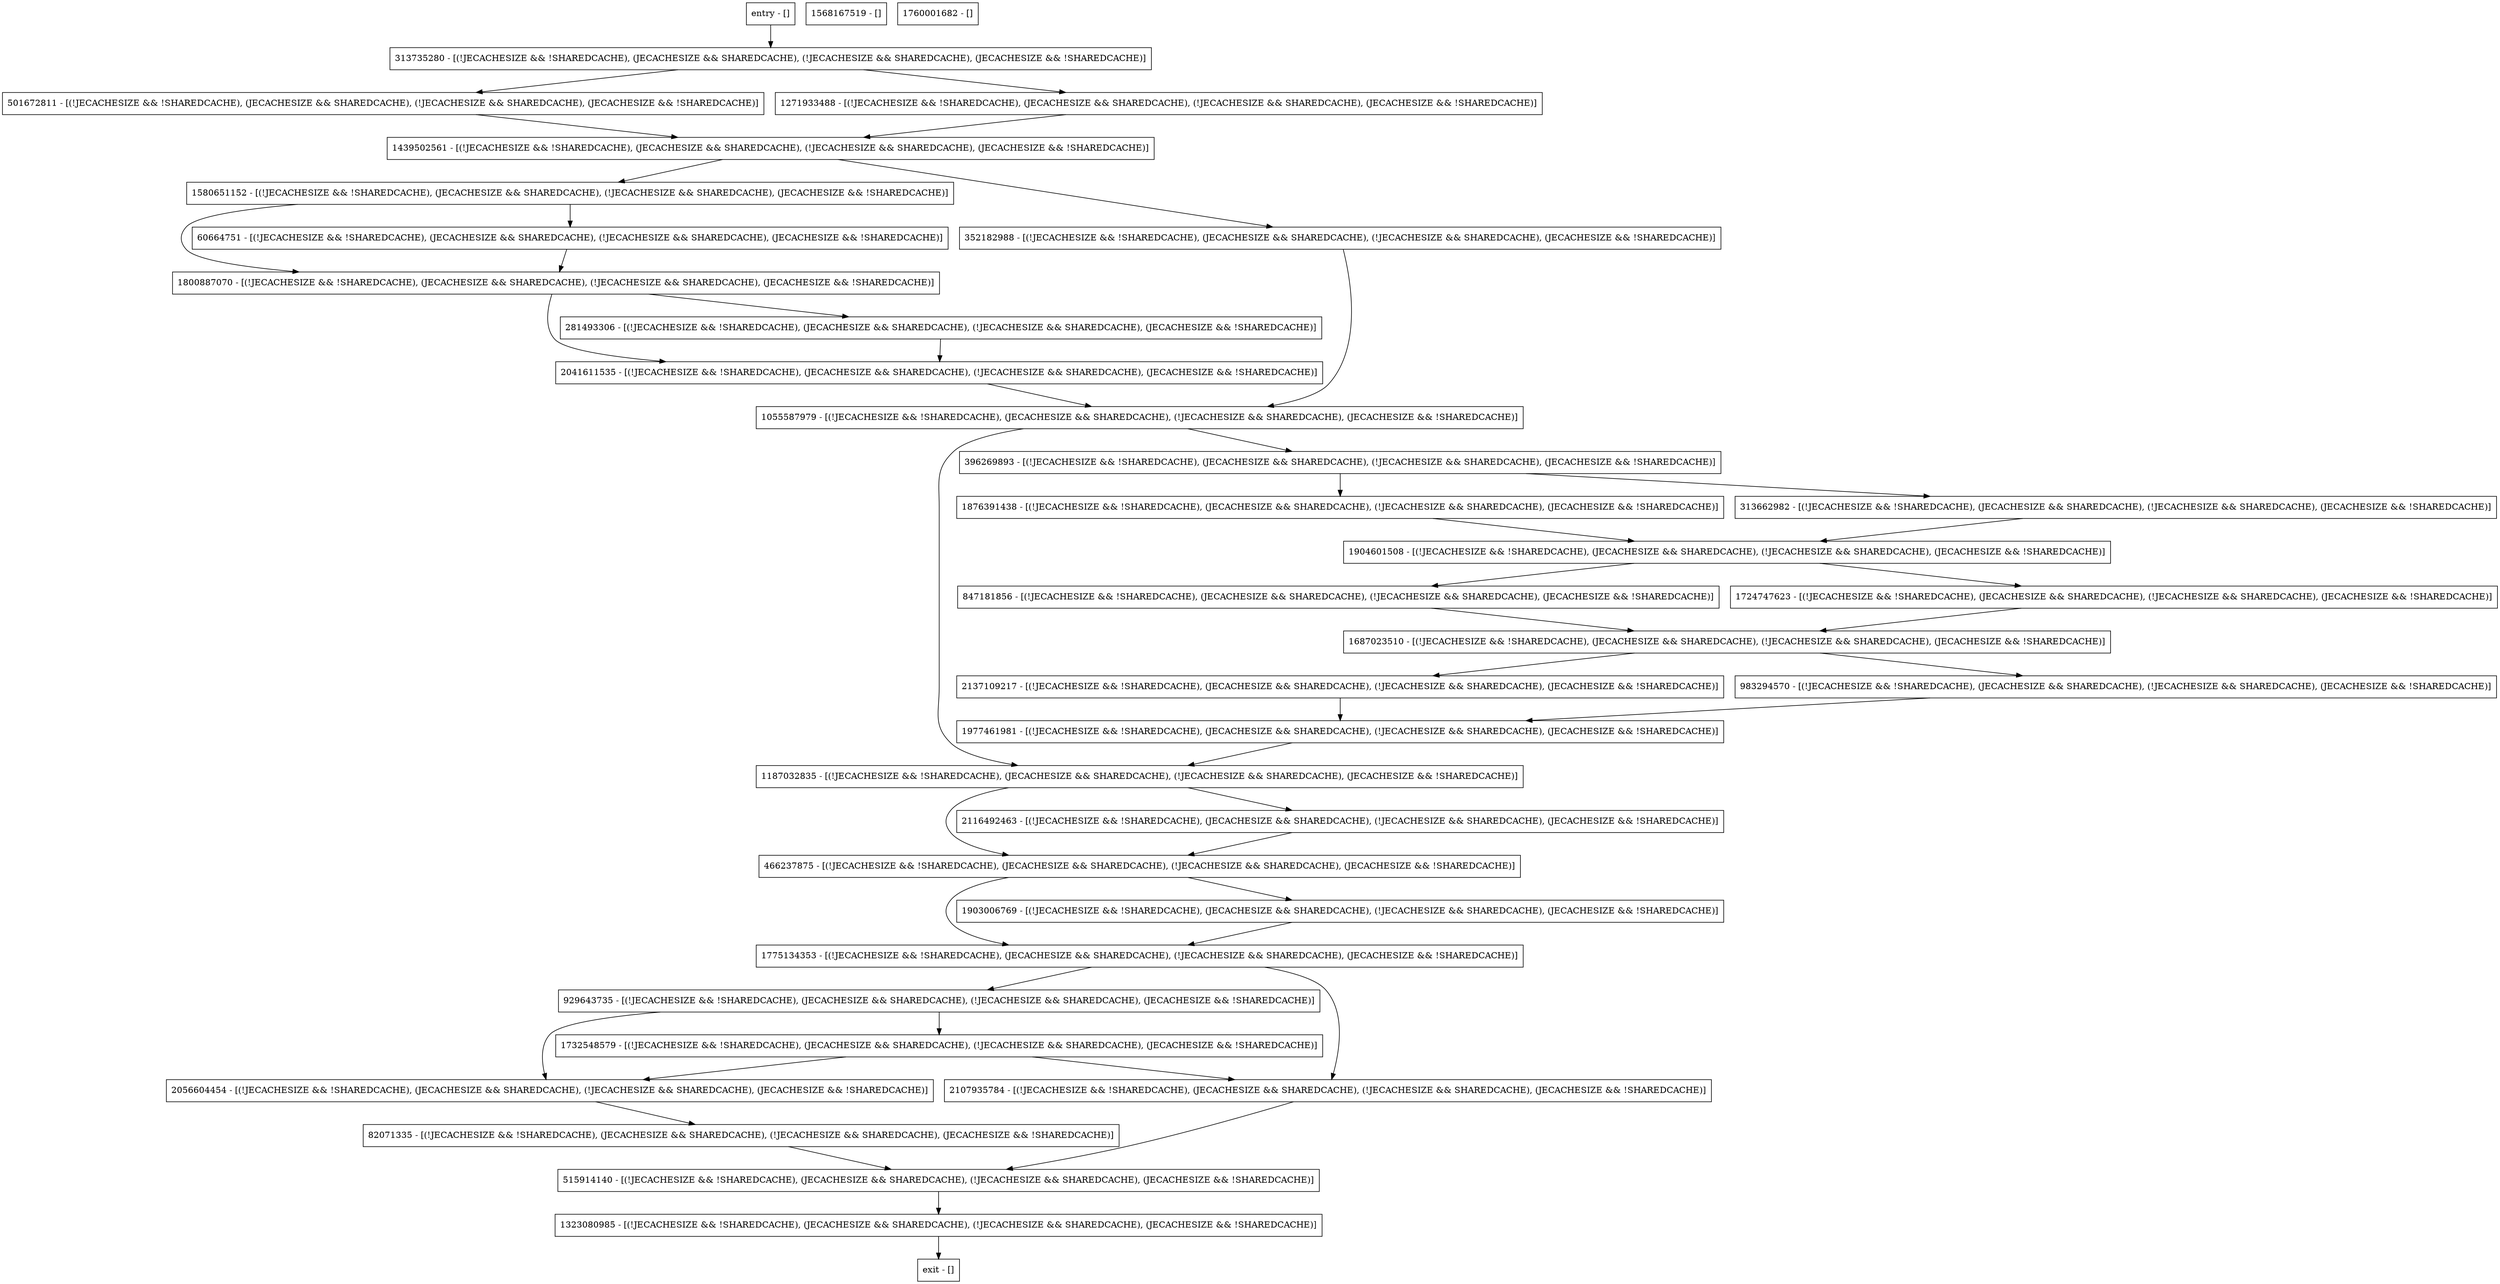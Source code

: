 digraph recover {
node [shape=record];
1977461981 [label="1977461981 - [(!JECACHESIZE && !SHAREDCACHE), (JECACHESIZE && SHAREDCACHE), (!JECACHESIZE && SHAREDCACHE), (JECACHESIZE && !SHAREDCACHE)]"];
466237875 [label="466237875 - [(!JECACHESIZE && !SHAREDCACHE), (JECACHESIZE && SHAREDCACHE), (!JECACHESIZE && SHAREDCACHE), (JECACHESIZE && !SHAREDCACHE)]"];
82071335 [label="82071335 - [(!JECACHESIZE && !SHAREDCACHE), (JECACHESIZE && SHAREDCACHE), (!JECACHESIZE && SHAREDCACHE), (JECACHESIZE && !SHAREDCACHE)]"];
2056604454 [label="2056604454 - [(!JECACHESIZE && !SHAREDCACHE), (JECACHESIZE && SHAREDCACHE), (!JECACHESIZE && SHAREDCACHE), (JECACHESIZE && !SHAREDCACHE)]"];
1876391438 [label="1876391438 - [(!JECACHESIZE && !SHAREDCACHE), (JECACHESIZE && SHAREDCACHE), (!JECACHESIZE && SHAREDCACHE), (JECACHESIZE && !SHAREDCACHE)]"];
1687023510 [label="1687023510 - [(!JECACHESIZE && !SHAREDCACHE), (JECACHESIZE && SHAREDCACHE), (!JECACHESIZE && SHAREDCACHE), (JECACHESIZE && !SHAREDCACHE)]"];
929643735 [label="929643735 - [(!JECACHESIZE && !SHAREDCACHE), (JECACHESIZE && SHAREDCACHE), (!JECACHESIZE && SHAREDCACHE), (JECACHESIZE && !SHAREDCACHE)]"];
1775134353 [label="1775134353 - [(!JECACHESIZE && !SHAREDCACHE), (JECACHESIZE && SHAREDCACHE), (!JECACHESIZE && SHAREDCACHE), (JECACHESIZE && !SHAREDCACHE)]"];
1580651152 [label="1580651152 - [(!JECACHESIZE && !SHAREDCACHE), (JECACHESIZE && SHAREDCACHE), (!JECACHESIZE && SHAREDCACHE), (JECACHESIZE && !SHAREDCACHE)]"];
2041611535 [label="2041611535 - [(!JECACHESIZE && !SHAREDCACHE), (JECACHESIZE && SHAREDCACHE), (!JECACHESIZE && SHAREDCACHE), (JECACHESIZE && !SHAREDCACHE)]"];
1568167519 [label="1568167519 - []"];
515914140 [label="515914140 - [(!JECACHESIZE && !SHAREDCACHE), (JECACHESIZE && SHAREDCACHE), (!JECACHESIZE && SHAREDCACHE), (JECACHESIZE && !SHAREDCACHE)]"];
313662982 [label="313662982 - [(!JECACHESIZE && !SHAREDCACHE), (JECACHESIZE && SHAREDCACHE), (!JECACHESIZE && SHAREDCACHE), (JECACHESIZE && !SHAREDCACHE)]"];
313735280 [label="313735280 - [(!JECACHESIZE && !SHAREDCACHE), (JECACHESIZE && SHAREDCACHE), (!JECACHESIZE && SHAREDCACHE), (JECACHESIZE && !SHAREDCACHE)]"];
847181856 [label="847181856 - [(!JECACHESIZE && !SHAREDCACHE), (JECACHESIZE && SHAREDCACHE), (!JECACHESIZE && SHAREDCACHE), (JECACHESIZE && !SHAREDCACHE)]"];
2137109217 [label="2137109217 - [(!JECACHESIZE && !SHAREDCACHE), (JECACHESIZE && SHAREDCACHE), (!JECACHESIZE && SHAREDCACHE), (JECACHESIZE && !SHAREDCACHE)]"];
1439502561 [label="1439502561 - [(!JECACHESIZE && !SHAREDCACHE), (JECACHESIZE && SHAREDCACHE), (!JECACHESIZE && SHAREDCACHE), (JECACHESIZE && !SHAREDCACHE)]"];
501672811 [label="501672811 - [(!JECACHESIZE && !SHAREDCACHE), (JECACHESIZE && SHAREDCACHE), (!JECACHESIZE && SHAREDCACHE), (JECACHESIZE && !SHAREDCACHE)]"];
1187032835 [label="1187032835 - [(!JECACHESIZE && !SHAREDCACHE), (JECACHESIZE && SHAREDCACHE), (!JECACHESIZE && SHAREDCACHE), (JECACHESIZE && !SHAREDCACHE)]"];
1903006769 [label="1903006769 - [(!JECACHESIZE && !SHAREDCACHE), (JECACHESIZE && SHAREDCACHE), (!JECACHESIZE && SHAREDCACHE), (JECACHESIZE && !SHAREDCACHE)]"];
1323080985 [label="1323080985 - [(!JECACHESIZE && !SHAREDCACHE), (JECACHESIZE && SHAREDCACHE), (!JECACHESIZE && SHAREDCACHE), (JECACHESIZE && !SHAREDCACHE)]"];
1055587979 [label="1055587979 - [(!JECACHESIZE && !SHAREDCACHE), (JECACHESIZE && SHAREDCACHE), (!JECACHESIZE && SHAREDCACHE), (JECACHESIZE && !SHAREDCACHE)]"];
1760001682 [label="1760001682 - []"];
entry [label="entry - []"];
exit [label="exit - []"];
1800887070 [label="1800887070 - [(!JECACHESIZE && !SHAREDCACHE), (JECACHESIZE && SHAREDCACHE), (!JECACHESIZE && SHAREDCACHE), (JECACHESIZE && !SHAREDCACHE)]"];
2107935784 [label="2107935784 - [(!JECACHESIZE && !SHAREDCACHE), (JECACHESIZE && SHAREDCACHE), (!JECACHESIZE && SHAREDCACHE), (JECACHESIZE && !SHAREDCACHE)]"];
396269893 [label="396269893 - [(!JECACHESIZE && !SHAREDCACHE), (JECACHESIZE && SHAREDCACHE), (!JECACHESIZE && SHAREDCACHE), (JECACHESIZE && !SHAREDCACHE)]"];
1724747623 [label="1724747623 - [(!JECACHESIZE && !SHAREDCACHE), (JECACHESIZE && SHAREDCACHE), (!JECACHESIZE && SHAREDCACHE), (JECACHESIZE && !SHAREDCACHE)]"];
60664751 [label="60664751 - [(!JECACHESIZE && !SHAREDCACHE), (JECACHESIZE && SHAREDCACHE), (!JECACHESIZE && SHAREDCACHE), (JECACHESIZE && !SHAREDCACHE)]"];
1904601508 [label="1904601508 - [(!JECACHESIZE && !SHAREDCACHE), (JECACHESIZE && SHAREDCACHE), (!JECACHESIZE && SHAREDCACHE), (JECACHESIZE && !SHAREDCACHE)]"];
2116492463 [label="2116492463 - [(!JECACHESIZE && !SHAREDCACHE), (JECACHESIZE && SHAREDCACHE), (!JECACHESIZE && SHAREDCACHE), (JECACHESIZE && !SHAREDCACHE)]"];
352182988 [label="352182988 - [(!JECACHESIZE && !SHAREDCACHE), (JECACHESIZE && SHAREDCACHE), (!JECACHESIZE && SHAREDCACHE), (JECACHESIZE && !SHAREDCACHE)]"];
281493306 [label="281493306 - [(!JECACHESIZE && !SHAREDCACHE), (JECACHESIZE && SHAREDCACHE), (!JECACHESIZE && SHAREDCACHE), (JECACHESIZE && !SHAREDCACHE)]"];
1732548579 [label="1732548579 - [(!JECACHESIZE && !SHAREDCACHE), (JECACHESIZE && SHAREDCACHE), (!JECACHESIZE && SHAREDCACHE), (JECACHESIZE && !SHAREDCACHE)]"];
1271933488 [label="1271933488 - [(!JECACHESIZE && !SHAREDCACHE), (JECACHESIZE && SHAREDCACHE), (!JECACHESIZE && SHAREDCACHE), (JECACHESIZE && !SHAREDCACHE)]"];
983294570 [label="983294570 - [(!JECACHESIZE && !SHAREDCACHE), (JECACHESIZE && SHAREDCACHE), (!JECACHESIZE && SHAREDCACHE), (JECACHESIZE && !SHAREDCACHE)]"];
entry;
exit;
1977461981 -> 1187032835;
466237875 -> 1775134353;
466237875 -> 1903006769;
82071335 -> 515914140;
2056604454 -> 82071335;
1876391438 -> 1904601508;
1687023510 -> 2137109217;
1687023510 -> 983294570;
929643735 -> 2056604454;
929643735 -> 1732548579;
1775134353 -> 929643735;
1775134353 -> 2107935784;
1580651152 -> 1800887070;
1580651152 -> 60664751;
2041611535 -> 1055587979;
515914140 -> 1323080985;
313662982 -> 1904601508;
313735280 -> 501672811;
313735280 -> 1271933488;
847181856 -> 1687023510;
2137109217 -> 1977461981;
1439502561 -> 1580651152;
1439502561 -> 352182988;
501672811 -> 1439502561;
1187032835 -> 466237875;
1187032835 -> 2116492463;
1903006769 -> 1775134353;
1323080985 -> exit;
1055587979 -> 1187032835;
1055587979 -> 396269893;
entry -> 313735280;
1800887070 -> 2041611535;
1800887070 -> 281493306;
2107935784 -> 515914140;
396269893 -> 313662982;
396269893 -> 1876391438;
1724747623 -> 1687023510;
60664751 -> 1800887070;
1904601508 -> 1724747623;
1904601508 -> 847181856;
2116492463 -> 466237875;
352182988 -> 1055587979;
281493306 -> 2041611535;
1732548579 -> 2107935784;
1732548579 -> 2056604454;
1271933488 -> 1439502561;
983294570 -> 1977461981;
}
